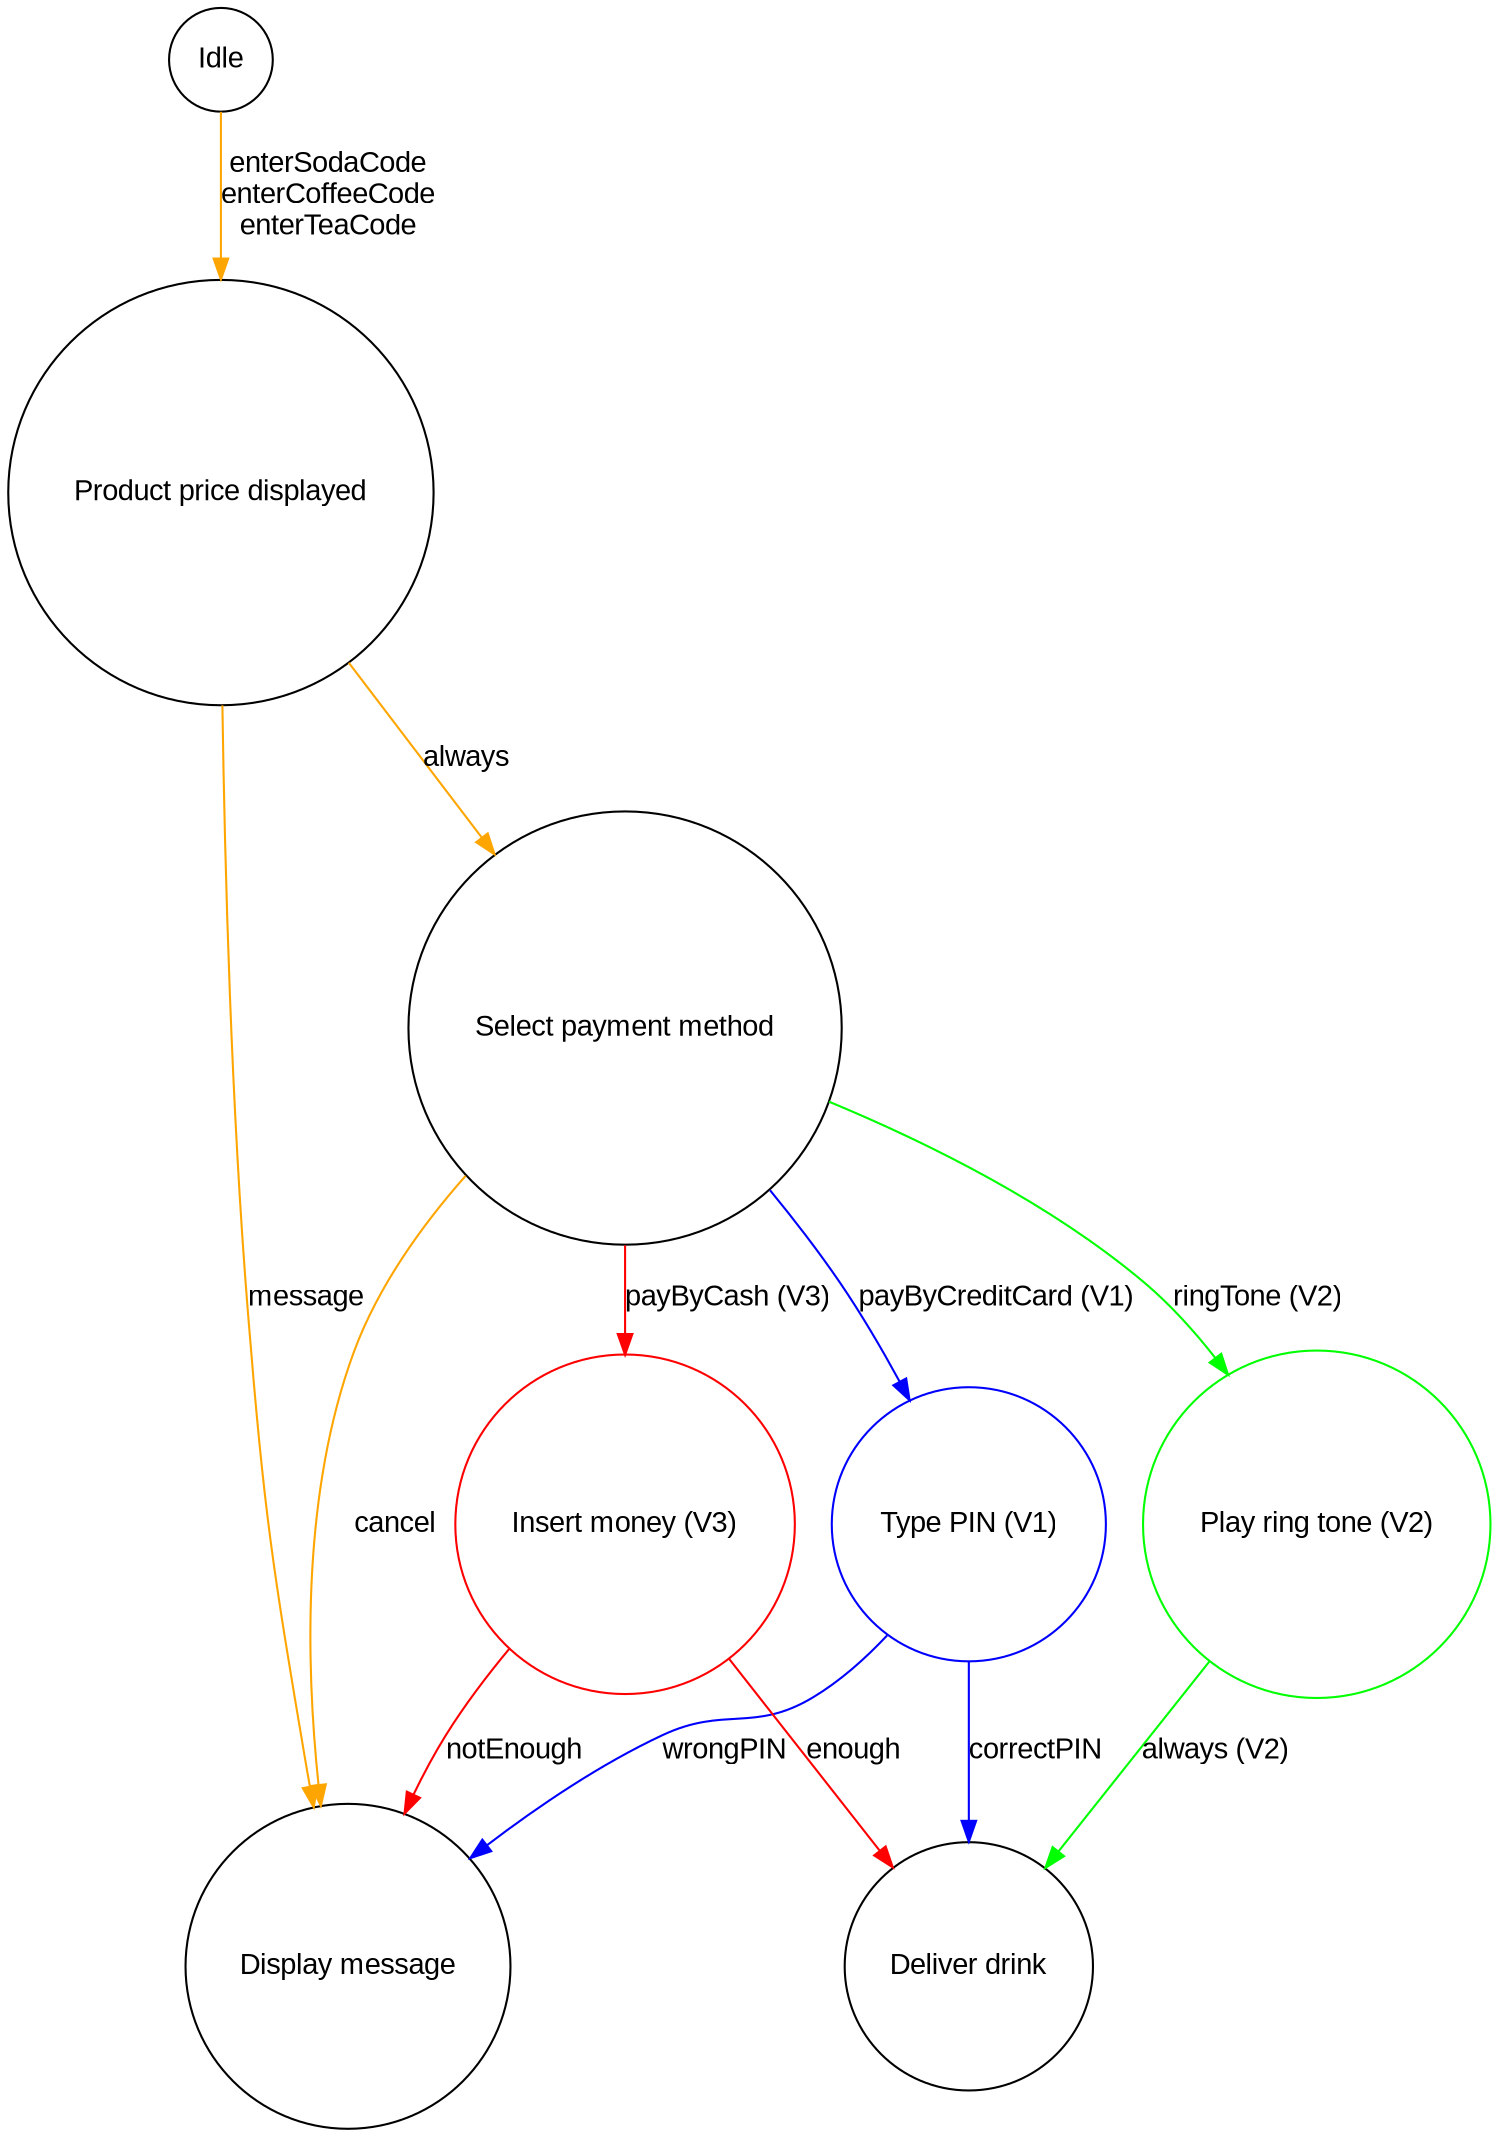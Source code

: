 digraph G {
    node [shape=circle, fontname=Arial];
    edge [fontname=Arial];

    /* Common States - Black color */
    "Idle" [color=black];
    "Product price displayed" [color=black];
    "Select payment method" [color=black];
    "Deliver drink" [color=black];
    "Display message" [color=black];

    /* Variant1 States - Blue color */
    "Type PIN (V1)" [color=blue];

    /* Variant2 States - Green color */
    "Play ring tone (V2)" [color=green];

    /* Variant3 States - Red color */
    "Insert money (V3)" [color=red];

    /* Transitions */
    // "Idle" -> "Product price displayed" [label="enterSodaCode\nenterCoffeeCode\nenterTeaCode", color=blue:green:red];
    "Idle" -> "Product price displayed" [label="enterSodaCode\nenterCoffeeCode\nenterTeaCode", color=orange];
    // "Product price displayed" -> "Select payment method" [label="always", color=blue:green:red];
    "Product price displayed" -> "Select payment method" [label="always", color=orange];
    "Select payment method" -> "Type PIN (V1)" [label="payByCreditCard (V1)", color=blue];
    "Select payment method" -> "Insert money (V3)" [label="payByCash (V3)", color=red];
    "Type PIN (V1)" -> "Deliver drink" [label="correctPIN", color=blue];
    "Type PIN (V1)" -> "Display message" [label="wrongPIN", color=blue];
    "Insert money (V3)" -> "Deliver drink" [label="enough", color=red];
    "Insert money (V3)" -> "Display message" [label="notEnough", color=red];
   // "Select payment method" -> "Display message" [label="cancel", color=blue:green:red];
   "Select payment method" -> "Display message" [label="cancel", color=orange];
    // "Product price displayed" -> "Display message" [label="message", color=blue:green:red];
    "Product price displayed" -> "Display message" [label="message", color=orange];
    "Select payment method" -> "Play ring tone (V2)" [label="ringTone (V2)", color=green];
    "Play ring tone (V2)" -> "Deliver drink" [label="always (V2)", color=green];
}
